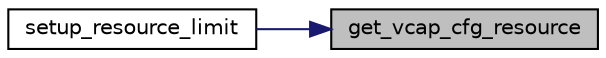 digraph "get_vcap_cfg_resource"
{
 // INTERACTIVE_SVG=YES
 // LATEX_PDF_SIZE
  bgcolor="transparent";
  edge [fontname="Helvetica",fontsize="10",labelfontname="Helvetica",labelfontsize="10"];
  node [fontname="Helvetica",fontsize="10",shape=record];
  rankdir="RL";
  Node1 [label="get_vcap_cfg_resource",height=0.2,width=0.4,color="black", fillcolor="grey75", style="filled", fontcolor="black",tooltip=" "];
  Node1 -> Node2 [dir="back",color="midnightblue",fontsize="10",style="solid",fontname="Helvetica"];
  Node2 [label="setup_resource_limit",height=0.2,width=0.4,color="black",URL="$d8/df2/resource__cfg_8c.html#a5a1984d630c2390d5e5ecb5fac118d54",tooltip=" "];
}
